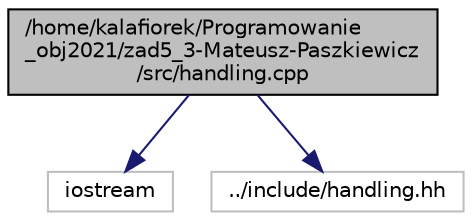 digraph "/home/kalafiorek/Programowanie_obj2021/zad5_3-Mateusz-Paszkiewicz/src/handling.cpp"
{
 // LATEX_PDF_SIZE
  edge [fontname="Helvetica",fontsize="10",labelfontname="Helvetica",labelfontsize="10"];
  node [fontname="Helvetica",fontsize="10",shape=record];
  Node1 [label="/home/kalafiorek/Programowanie\l_obj2021/zad5_3-Mateusz-Paszkiewicz\l/src/handling.cpp",height=0.2,width=0.4,color="black", fillcolor="grey75", style="filled", fontcolor="black",tooltip=" "];
  Node1 -> Node2 [color="midnightblue",fontsize="10",style="solid",fontname="Helvetica"];
  Node2 [label="iostream",height=0.2,width=0.4,color="grey75", fillcolor="white", style="filled",tooltip=" "];
  Node1 -> Node3 [color="midnightblue",fontsize="10",style="solid",fontname="Helvetica"];
  Node3 [label="../include/handling.hh",height=0.2,width=0.4,color="grey75", fillcolor="white", style="filled",tooltip=" "];
}
